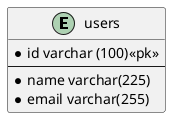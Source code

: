 @startUML "Aplikasi PPDb 2023"

entity users{
    *id varchar (100)<<pk>>
    --
    *name varchar(225)
    *email varchar(255)
}
@enduml
